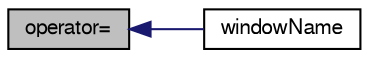 digraph "operator="
{
  bgcolor="transparent";
  edge [fontname="FreeSans",fontsize="10",labelfontname="FreeSans",labelfontsize="10"];
  node [fontname="FreeSans",fontsize="10",shape=record];
  rankdir="LR";
  Node431 [label="operator=",height=0.2,width=0.4,color="black", fillcolor="grey75", style="filled", fontcolor="black"];
  Node431 -> Node432 [dir="back",color="midnightblue",fontsize="10",style="solid",fontname="FreeSans"];
  Node432 [label="windowName",height=0.2,width=0.4,color="black",URL="$a28710.html#a15621b3f5f6575fe0b0b00b1fa56c30f"];
}
